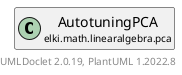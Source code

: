 @startuml
    remove .*\.(Instance|Par|Parameterizer|Factory)$
    set namespaceSeparator none
    hide empty fields
    hide empty methods

    class "<size:14>AutotuningPCA.Par\n<size:10>elki.math.linearalgebra.pca" as elki.math.linearalgebra.pca.AutotuningPCA.Par [[AutotuningPCA.Par.html]] {
        {static} +PCA_EIGENPAIR_FILTER: OptionID
        -filter: EigenPairFilter
        +configure(Parameterization): void
        +make(): AutotuningPCA
    }

    class "<size:14>PCARunner.Par\n<size:10>elki.math.linearalgebra.pca" as elki.math.linearalgebra.pca.PCARunner.Par [[PCARunner.Par.html]]
    class "<size:14>AutotuningPCA\n<size:10>elki.math.linearalgebra.pca" as elki.math.linearalgebra.pca.AutotuningPCA [[AutotuningPCA.html]]

    elki.math.linearalgebra.pca.PCARunner.Par <|-- elki.math.linearalgebra.pca.AutotuningPCA.Par
    elki.math.linearalgebra.pca.AutotuningPCA +-- elki.math.linearalgebra.pca.AutotuningPCA.Par

    center footer UMLDoclet 2.0.19, PlantUML 1.2022.8
@enduml
